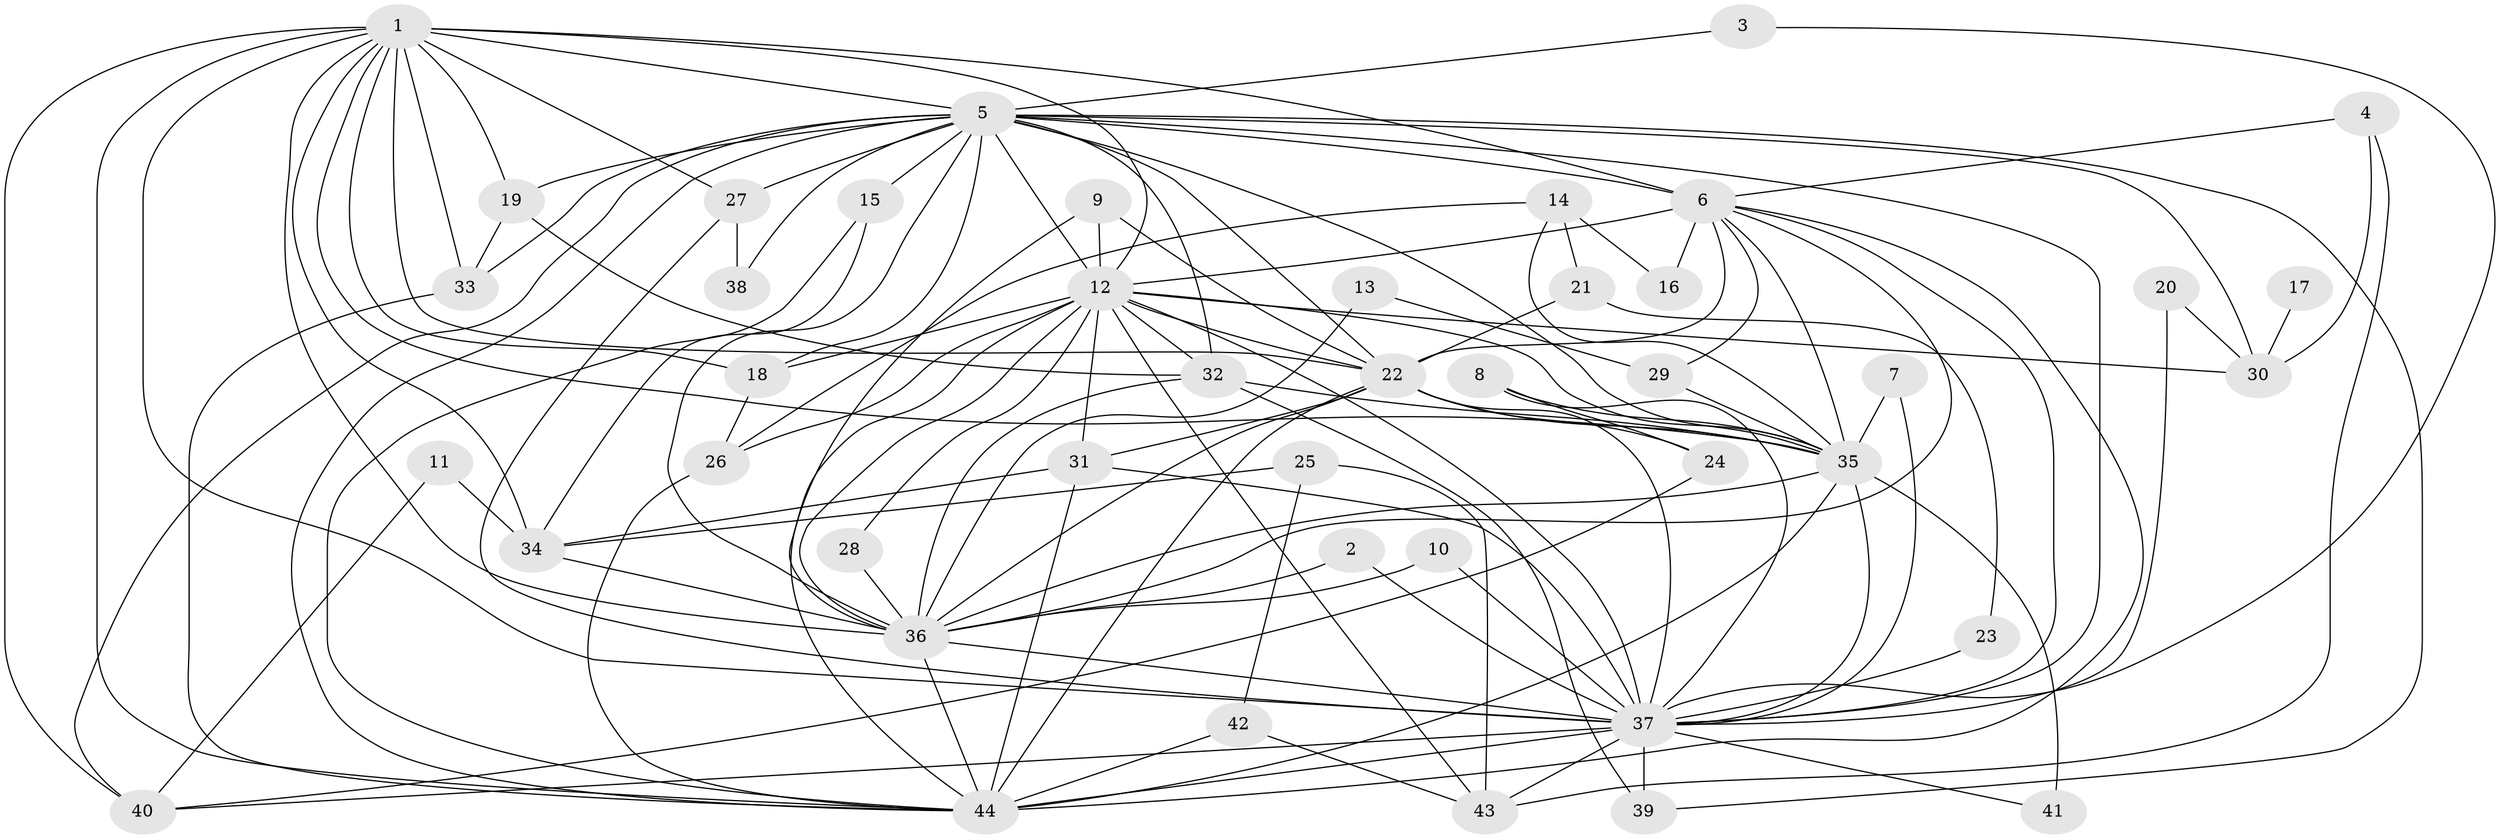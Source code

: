 // original degree distribution, {18: 0.03409090909090909, 17: 0.011363636363636364, 28: 0.022727272727272728, 14: 0.011363636363636364, 12: 0.011363636363636364, 22: 0.011363636363636364, 15: 0.011363636363636364, 3: 0.26136363636363635, 4: 0.06818181818181818, 6: 0.03409090909090909, 2: 0.48863636363636365, 5: 0.03409090909090909}
// Generated by graph-tools (version 1.1) at 2025/01/03/09/25 03:01:14]
// undirected, 44 vertices, 123 edges
graph export_dot {
graph [start="1"]
  node [color=gray90,style=filled];
  1;
  2;
  3;
  4;
  5;
  6;
  7;
  8;
  9;
  10;
  11;
  12;
  13;
  14;
  15;
  16;
  17;
  18;
  19;
  20;
  21;
  22;
  23;
  24;
  25;
  26;
  27;
  28;
  29;
  30;
  31;
  32;
  33;
  34;
  35;
  36;
  37;
  38;
  39;
  40;
  41;
  42;
  43;
  44;
  1 -- 5 [weight=3.0];
  1 -- 6 [weight=2.0];
  1 -- 12 [weight=2.0];
  1 -- 18 [weight=1.0];
  1 -- 19 [weight=1.0];
  1 -- 22 [weight=3.0];
  1 -- 27 [weight=2.0];
  1 -- 33 [weight=1.0];
  1 -- 34 [weight=1.0];
  1 -- 35 [weight=2.0];
  1 -- 36 [weight=2.0];
  1 -- 37 [weight=2.0];
  1 -- 40 [weight=1.0];
  1 -- 44 [weight=2.0];
  2 -- 36 [weight=1.0];
  2 -- 37 [weight=1.0];
  3 -- 5 [weight=1.0];
  3 -- 37 [weight=1.0];
  4 -- 6 [weight=1.0];
  4 -- 30 [weight=1.0];
  4 -- 43 [weight=1.0];
  5 -- 6 [weight=1.0];
  5 -- 12 [weight=3.0];
  5 -- 15 [weight=2.0];
  5 -- 18 [weight=1.0];
  5 -- 19 [weight=1.0];
  5 -- 22 [weight=2.0];
  5 -- 27 [weight=1.0];
  5 -- 30 [weight=1.0];
  5 -- 32 [weight=1.0];
  5 -- 33 [weight=1.0];
  5 -- 35 [weight=1.0];
  5 -- 36 [weight=1.0];
  5 -- 37 [weight=1.0];
  5 -- 38 [weight=1.0];
  5 -- 39 [weight=1.0];
  5 -- 40 [weight=1.0];
  5 -- 44 [weight=1.0];
  6 -- 12 [weight=2.0];
  6 -- 16 [weight=2.0];
  6 -- 22 [weight=1.0];
  6 -- 29 [weight=1.0];
  6 -- 35 [weight=1.0];
  6 -- 36 [weight=1.0];
  6 -- 37 [weight=1.0];
  6 -- 44 [weight=1.0];
  7 -- 35 [weight=1.0];
  7 -- 37 [weight=1.0];
  8 -- 24 [weight=1.0];
  8 -- 35 [weight=1.0];
  8 -- 37 [weight=1.0];
  9 -- 12 [weight=1.0];
  9 -- 22 [weight=1.0];
  9 -- 36 [weight=1.0];
  10 -- 36 [weight=1.0];
  10 -- 37 [weight=1.0];
  11 -- 34 [weight=1.0];
  11 -- 40 [weight=1.0];
  12 -- 18 [weight=1.0];
  12 -- 22 [weight=1.0];
  12 -- 26 [weight=1.0];
  12 -- 28 [weight=1.0];
  12 -- 30 [weight=1.0];
  12 -- 31 [weight=1.0];
  12 -- 32 [weight=2.0];
  12 -- 35 [weight=1.0];
  12 -- 36 [weight=2.0];
  12 -- 37 [weight=1.0];
  12 -- 43 [weight=1.0];
  12 -- 44 [weight=1.0];
  13 -- 29 [weight=1.0];
  13 -- 36 [weight=1.0];
  14 -- 16 [weight=1.0];
  14 -- 21 [weight=1.0];
  14 -- 26 [weight=1.0];
  14 -- 35 [weight=1.0];
  15 -- 34 [weight=1.0];
  15 -- 44 [weight=1.0];
  17 -- 30 [weight=1.0];
  18 -- 26 [weight=1.0];
  19 -- 32 [weight=1.0];
  19 -- 33 [weight=1.0];
  20 -- 30 [weight=1.0];
  20 -- 37 [weight=1.0];
  21 -- 22 [weight=1.0];
  21 -- 23 [weight=1.0];
  22 -- 24 [weight=1.0];
  22 -- 31 [weight=1.0];
  22 -- 35 [weight=2.0];
  22 -- 36 [weight=1.0];
  22 -- 37 [weight=2.0];
  22 -- 44 [weight=1.0];
  23 -- 37 [weight=1.0];
  24 -- 40 [weight=1.0];
  25 -- 34 [weight=1.0];
  25 -- 42 [weight=1.0];
  25 -- 43 [weight=1.0];
  26 -- 44 [weight=1.0];
  27 -- 37 [weight=1.0];
  27 -- 38 [weight=1.0];
  28 -- 36 [weight=1.0];
  29 -- 35 [weight=1.0];
  31 -- 34 [weight=1.0];
  31 -- 37 [weight=1.0];
  31 -- 44 [weight=1.0];
  32 -- 35 [weight=1.0];
  32 -- 36 [weight=1.0];
  32 -- 39 [weight=1.0];
  33 -- 44 [weight=1.0];
  34 -- 36 [weight=1.0];
  35 -- 36 [weight=1.0];
  35 -- 37 [weight=3.0];
  35 -- 41 [weight=1.0];
  35 -- 44 [weight=1.0];
  36 -- 37 [weight=1.0];
  36 -- 44 [weight=1.0];
  37 -- 39 [weight=1.0];
  37 -- 40 [weight=1.0];
  37 -- 41 [weight=1.0];
  37 -- 43 [weight=2.0];
  37 -- 44 [weight=3.0];
  42 -- 43 [weight=1.0];
  42 -- 44 [weight=1.0];
}
